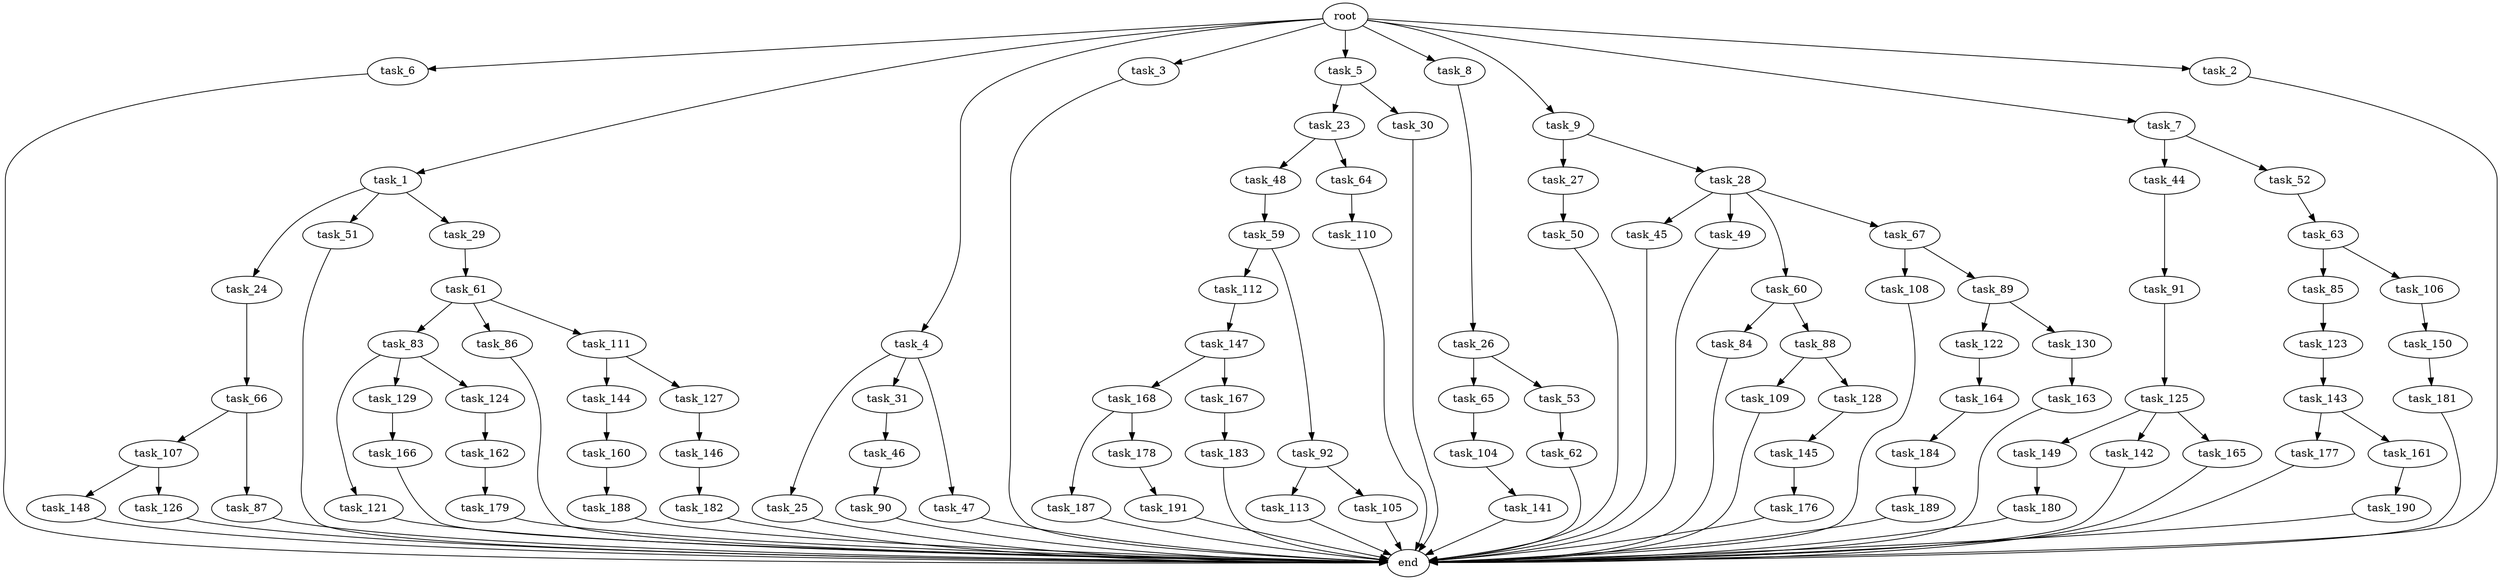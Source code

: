 digraph G {
  task_112 [size="34359738.368000"];
  task_6 [size="1.024000"];
  task_91 [size="695784701.952000"];
  task_45 [size="137438953.472000"];
  task_187 [size="214748364.800000"];
  task_123 [size="214748364.800000"];
  task_66 [size="858993459.200000"];
  task_1 [size="1.024000"];
  task_150 [size="34359738.368000"];
  task_190 [size="695784701.952000"];
  task_149 [size="77309411.328000"];
  task_65 [size="309237645.312000"];
  task_83 [size="420906795.008000"];
  root [size="0.000000"];
  task_63 [size="34359738.368000"];
  task_176 [size="309237645.312000"];
  task_179 [size="858993459.200000"];
  task_144 [size="77309411.328000"];
  task_148 [size="309237645.312000"];
  task_4 [size="1.024000"];
  task_3 [size="1.024000"];
  task_5 [size="1.024000"];
  task_147 [size="137438953.472000"];
  task_189 [size="549755813.888000"];
  task_84 [size="420906795.008000"];
  task_121 [size="214748364.800000"];
  task_178 [size="214748364.800000"];
  task_182 [size="214748364.800000"];
  task_8 [size="1.024000"];
  task_9 [size="1.024000"];
  task_184 [size="34359738.368000"];
  task_27 [size="858993459.200000"];
  task_109 [size="549755813.888000"];
  task_177 [size="858993459.200000"];
  task_86 [size="420906795.008000"];
  task_166 [size="137438953.472000"];
  task_107 [size="420906795.008000"];
  task_24 [size="549755813.888000"];
  task_49 [size="137438953.472000"];
  task_145 [size="34359738.368000"];
  task_128 [size="549755813.888000"];
  task_23 [size="549755813.888000"];
  task_44 [size="77309411.328000"];
  task_92 [size="34359738.368000"];
  task_168 [size="77309411.328000"];
  task_88 [size="420906795.008000"];
  task_167 [size="77309411.328000"];
  task_7 [size="1.024000"];
  task_113 [size="77309411.328000"];
  task_188 [size="77309411.328000"];
  task_53 [size="309237645.312000"];
  task_25 [size="858993459.200000"];
  task_126 [size="309237645.312000"];
  task_51 [size="549755813.888000"];
  task_31 [size="858993459.200000"];
  task_28 [size="858993459.200000"];
  task_142 [size="77309411.328000"];
  task_85 [size="858993459.200000"];
  task_180 [size="858993459.200000"];
  task_59 [size="309237645.312000"];
  task_141 [size="549755813.888000"];
  task_162 [size="137438953.472000"];
  task_26 [size="214748364.800000"];
  task_143 [size="858993459.200000"];
  task_2 [size="1.024000"];
  task_106 [size="858993459.200000"];
  task_105 [size="77309411.328000"];
  task_61 [size="549755813.888000"];
  task_129 [size="214748364.800000"];
  task_52 [size="77309411.328000"];
  task_87 [size="420906795.008000"];
  task_50 [size="309237645.312000"];
  task_122 [size="34359738.368000"];
  task_104 [size="214748364.800000"];
  task_160 [size="34359738.368000"];
  task_60 [size="137438953.472000"];
  task_127 [size="77309411.328000"];
  task_165 [size="77309411.328000"];
  task_30 [size="549755813.888000"];
  task_67 [size="137438953.472000"];
  task_48 [size="549755813.888000"];
  task_164 [size="858993459.200000"];
  task_191 [size="549755813.888000"];
  task_62 [size="549755813.888000"];
  task_64 [size="549755813.888000"];
  task_163 [size="137438953.472000"];
  task_29 [size="549755813.888000"];
  task_130 [size="34359738.368000"];
  task_183 [size="77309411.328000"];
  task_181 [size="77309411.328000"];
  task_161 [size="858993459.200000"];
  task_47 [size="858993459.200000"];
  task_108 [size="420906795.008000"];
  end [size="0.000000"];
  task_111 [size="420906795.008000"];
  task_89 [size="420906795.008000"];
  task_46 [size="77309411.328000"];
  task_146 [size="420906795.008000"];
  task_110 [size="858993459.200000"];
  task_124 [size="214748364.800000"];
  task_125 [size="858993459.200000"];
  task_90 [size="77309411.328000"];

  task_112 -> task_147 [size="134217728.000000"];
  task_6 -> end [size="1.000000"];
  task_91 -> task_125 [size="838860800.000000"];
  task_45 -> end [size="1.000000"];
  task_187 -> end [size="1.000000"];
  task_123 -> task_143 [size="838860800.000000"];
  task_66 -> task_87 [size="411041792.000000"];
  task_66 -> task_107 [size="411041792.000000"];
  task_1 -> task_29 [size="536870912.000000"];
  task_1 -> task_24 [size="536870912.000000"];
  task_1 -> task_51 [size="536870912.000000"];
  task_150 -> task_181 [size="75497472.000000"];
  task_190 -> end [size="1.000000"];
  task_149 -> task_180 [size="838860800.000000"];
  task_65 -> task_104 [size="209715200.000000"];
  task_83 -> task_129 [size="209715200.000000"];
  task_83 -> task_121 [size="209715200.000000"];
  task_83 -> task_124 [size="209715200.000000"];
  root -> task_2 [size="1.000000"];
  root -> task_6 [size="1.000000"];
  root -> task_7 [size="1.000000"];
  root -> task_4 [size="1.000000"];
  root -> task_3 [size="1.000000"];
  root -> task_5 [size="1.000000"];
  root -> task_1 [size="1.000000"];
  root -> task_8 [size="1.000000"];
  root -> task_9 [size="1.000000"];
  task_63 -> task_85 [size="838860800.000000"];
  task_63 -> task_106 [size="838860800.000000"];
  task_176 -> end [size="1.000000"];
  task_179 -> end [size="1.000000"];
  task_144 -> task_160 [size="33554432.000000"];
  task_148 -> end [size="1.000000"];
  task_4 -> task_31 [size="838860800.000000"];
  task_4 -> task_25 [size="838860800.000000"];
  task_4 -> task_47 [size="838860800.000000"];
  task_3 -> end [size="1.000000"];
  task_5 -> task_23 [size="536870912.000000"];
  task_5 -> task_30 [size="536870912.000000"];
  task_147 -> task_168 [size="75497472.000000"];
  task_147 -> task_167 [size="75497472.000000"];
  task_189 -> end [size="1.000000"];
  task_84 -> end [size="1.000000"];
  task_121 -> end [size="1.000000"];
  task_178 -> task_191 [size="536870912.000000"];
  task_182 -> end [size="1.000000"];
  task_8 -> task_26 [size="209715200.000000"];
  task_9 -> task_27 [size="838860800.000000"];
  task_9 -> task_28 [size="838860800.000000"];
  task_184 -> task_189 [size="536870912.000000"];
  task_27 -> task_50 [size="301989888.000000"];
  task_109 -> end [size="1.000000"];
  task_177 -> end [size="1.000000"];
  task_86 -> end [size="1.000000"];
  task_166 -> end [size="1.000000"];
  task_107 -> task_148 [size="301989888.000000"];
  task_107 -> task_126 [size="301989888.000000"];
  task_24 -> task_66 [size="838860800.000000"];
  task_49 -> end [size="1.000000"];
  task_145 -> task_176 [size="301989888.000000"];
  task_128 -> task_145 [size="33554432.000000"];
  task_23 -> task_48 [size="536870912.000000"];
  task_23 -> task_64 [size="536870912.000000"];
  task_44 -> task_91 [size="679477248.000000"];
  task_92 -> task_105 [size="75497472.000000"];
  task_92 -> task_113 [size="75497472.000000"];
  task_168 -> task_187 [size="209715200.000000"];
  task_168 -> task_178 [size="209715200.000000"];
  task_88 -> task_128 [size="536870912.000000"];
  task_88 -> task_109 [size="536870912.000000"];
  task_167 -> task_183 [size="75497472.000000"];
  task_7 -> task_52 [size="75497472.000000"];
  task_7 -> task_44 [size="75497472.000000"];
  task_113 -> end [size="1.000000"];
  task_188 -> end [size="1.000000"];
  task_53 -> task_62 [size="536870912.000000"];
  task_25 -> end [size="1.000000"];
  task_126 -> end [size="1.000000"];
  task_51 -> end [size="1.000000"];
  task_31 -> task_46 [size="75497472.000000"];
  task_28 -> task_60 [size="134217728.000000"];
  task_28 -> task_67 [size="134217728.000000"];
  task_28 -> task_49 [size="134217728.000000"];
  task_28 -> task_45 [size="134217728.000000"];
  task_142 -> end [size="1.000000"];
  task_85 -> task_123 [size="209715200.000000"];
  task_180 -> end [size="1.000000"];
  task_59 -> task_92 [size="33554432.000000"];
  task_59 -> task_112 [size="33554432.000000"];
  task_141 -> end [size="1.000000"];
  task_162 -> task_179 [size="838860800.000000"];
  task_26 -> task_53 [size="301989888.000000"];
  task_26 -> task_65 [size="301989888.000000"];
  task_143 -> task_177 [size="838860800.000000"];
  task_143 -> task_161 [size="838860800.000000"];
  task_2 -> end [size="1.000000"];
  task_106 -> task_150 [size="33554432.000000"];
  task_105 -> end [size="1.000000"];
  task_61 -> task_86 [size="411041792.000000"];
  task_61 -> task_111 [size="411041792.000000"];
  task_61 -> task_83 [size="411041792.000000"];
  task_129 -> task_166 [size="134217728.000000"];
  task_52 -> task_63 [size="33554432.000000"];
  task_87 -> end [size="1.000000"];
  task_50 -> end [size="1.000000"];
  task_122 -> task_164 [size="838860800.000000"];
  task_104 -> task_141 [size="536870912.000000"];
  task_160 -> task_188 [size="75497472.000000"];
  task_60 -> task_84 [size="411041792.000000"];
  task_60 -> task_88 [size="411041792.000000"];
  task_127 -> task_146 [size="411041792.000000"];
  task_165 -> end [size="1.000000"];
  task_30 -> end [size="1.000000"];
  task_67 -> task_108 [size="411041792.000000"];
  task_67 -> task_89 [size="411041792.000000"];
  task_48 -> task_59 [size="301989888.000000"];
  task_164 -> task_184 [size="33554432.000000"];
  task_191 -> end [size="1.000000"];
  task_62 -> end [size="1.000000"];
  task_64 -> task_110 [size="838860800.000000"];
  task_163 -> end [size="1.000000"];
  task_29 -> task_61 [size="536870912.000000"];
  task_130 -> task_163 [size="134217728.000000"];
  task_183 -> end [size="1.000000"];
  task_181 -> end [size="1.000000"];
  task_161 -> task_190 [size="679477248.000000"];
  task_47 -> end [size="1.000000"];
  task_108 -> end [size="1.000000"];
  task_111 -> task_144 [size="75497472.000000"];
  task_111 -> task_127 [size="75497472.000000"];
  task_89 -> task_122 [size="33554432.000000"];
  task_89 -> task_130 [size="33554432.000000"];
  task_46 -> task_90 [size="75497472.000000"];
  task_146 -> task_182 [size="209715200.000000"];
  task_110 -> end [size="1.000000"];
  task_124 -> task_162 [size="134217728.000000"];
  task_125 -> task_142 [size="75497472.000000"];
  task_125 -> task_165 [size="75497472.000000"];
  task_125 -> task_149 [size="75497472.000000"];
  task_90 -> end [size="1.000000"];
}
